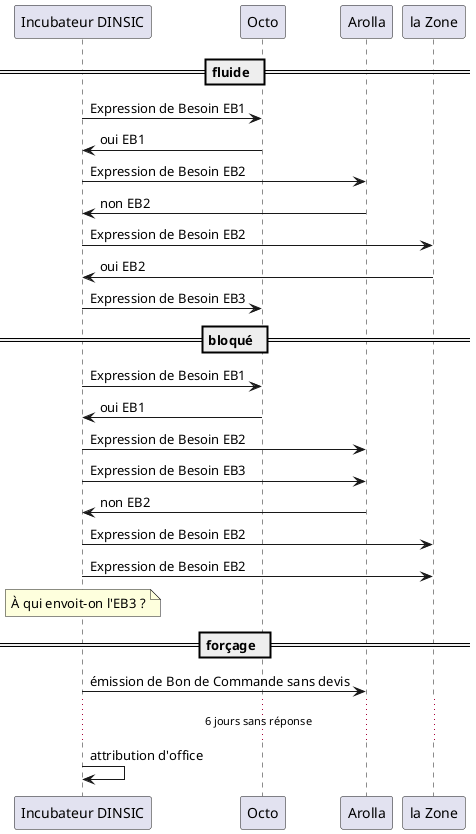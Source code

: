 @startuml

participant "Incubateur DINSIC" as dinsic
participant "Octo" as octo
participant "Arolla" as arolla
participant "la Zone" as lazone

== fluide  ==

dinsic -> octo : Expression de Besoin EB1
octo -> dinsic : oui EB1
dinsic -> arolla : Expression de Besoin EB2
arolla -> dinsic : non EB2
dinsic -> lazone : Expression de Besoin EB2
lazone -> dinsic : oui EB2
dinsic -> octo : Expression de Besoin EB3

== bloqué  ==

dinsic -> octo : Expression de Besoin EB1
octo -> dinsic : oui EB1
dinsic -> arolla : Expression de Besoin EB2
dinsic -> arolla : Expression de Besoin EB3
arolla -> dinsic : non EB2
dinsic -> lazone : Expression de Besoin EB2
dinsic -> lazone : Expression de Besoin EB2
note over dinsic
  À qui envoit-on l'EB3 ?
end note

== forçage  ==

dinsic -> arolla : émission de Bon de Commande sans devis
... 6 jours sans réponse ...
dinsic -> dinsic : attribution d'office

@enduml
